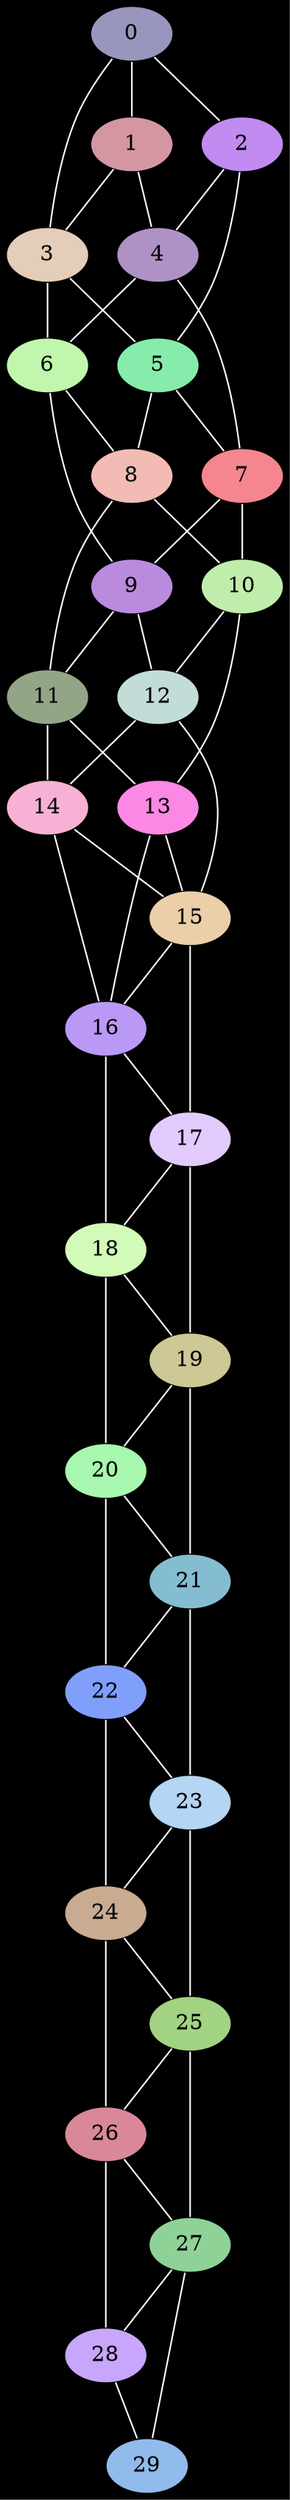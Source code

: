 graph G {
    bgcolor=black;
    edge [color=white];
    0 [style=filled, fillcolor="#9896BD"];
    0 -- 1;
    0 -- 2;
    0 -- 3;
    1 [style=filled, fillcolor="#D596A3"];
    1 -- 3;
    1 -- 4;
    2 [style=filled, fillcolor="#C18BF1"];
    2 -- 4;
    2 -- 5;
    3 [style=filled, fillcolor="#E4CDB9"];
    3 -- 5;
    3 -- 6;
    4 [style=filled, fillcolor="#AF92C5"];
    4 -- 6;
    4 -- 7;
    5 [style=filled, fillcolor="#86ECAC"];
    5 -- 7;
    5 -- 8;
    6 [style=filled, fillcolor="#C1F6AD"];
    6 -- 8;
    6 -- 9;
    7 [style=filled, fillcolor="#F5858E"];
    7 -- 9;
    7 -- 10;
    8 [style=filled, fillcolor="#F2BCB4"];
    8 -- 10;
    8 -- 11;
    9 [style=filled, fillcolor="#BA8ADF"];
    9 -- 11;
    9 -- 12;
    10 [style=filled, fillcolor="#C0EDAB"];
    10 -- 12;
    10 -- 13;
    11 [style=filled, fillcolor="#92A587"];
    11 -- 13;
    11 -- 14;
    12 [style=filled, fillcolor="#C2DDD7"];
    12 -- 14;
    12 -- 15;
    13 [style=filled, fillcolor="#FB88E4"];
    13 -- 15;
    13 -- 16;
    14 [style=filled, fillcolor="#F8B1D6"];
    14 -- 15;
    14 -- 16;
    15 [style=filled, fillcolor="#EBCFA9"];
    15 -- 16;
    15 -- 17;
    16 [style=filled, fillcolor="#BA99F6"];
    16 -- 17;
    16 -- 18;
    17 [style=filled, fillcolor="#E2CAFC"];
    17 -- 18;
    17 -- 19;
    18 [style=filled, fillcolor="#D2FAB8"];
    18 -- 19;
    18 -- 20;
    19 [style=filled, fillcolor="#CEC896"];
    19 -- 20;
    19 -- 21;
    20 [style=filled, fillcolor="#A7F7AE"];
    20 -- 21;
    20 -- 22;
    21 [style=filled, fillcolor="#84BDD2"];
    21 -- 22;
    21 -- 23;
    22 [style=filled, fillcolor="#809FFA"];
    22 -- 23;
    22 -- 24;
    23 [style=filled, fillcolor="#B4D5F3"];
    23 -- 24;
    23 -- 25;
    24 [style=filled, fillcolor="#C8AB91"];
    24 -- 25;
    24 -- 26;
    25 [style=filled, fillcolor="#A2D383"];
    25 -- 26;
    25 -- 27;
    26 [style=filled, fillcolor="#DB879A"];
    26 -- 27;
    26 -- 28;
    27 [style=filled, fillcolor="#8FD298"];
    27 -- 28;
    27 -- 29;
    28 [style=filled, fillcolor="#C7A6FB"];
    28 -- 29;
    29 [style=filled, fillcolor="#91BBEB"];
}
